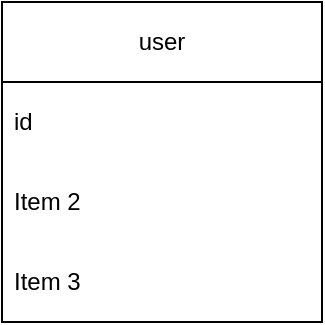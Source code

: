 <mxfile version="20.7.4" type="github">
  <diagram id="mrGP1nbBjJE-7ylbn2bu" name="Page-1">
    <mxGraphModel dx="794" dy="527" grid="1" gridSize="10" guides="1" tooltips="1" connect="1" arrows="1" fold="1" page="1" pageScale="1" pageWidth="1169" pageHeight="827" math="0" shadow="0">
      <root>
        <mxCell id="0" />
        <mxCell id="1" parent="0" />
        <mxCell id="9W-R-FU2pF3olqAembLH-1" value="user" style="swimlane;fontStyle=0;childLayout=stackLayout;horizontal=1;startSize=40;horizontalStack=0;resizeParent=1;resizeParentMax=0;resizeLast=0;collapsible=1;marginBottom=0;whiteSpace=wrap;html=1;" vertex="1" parent="1">
          <mxGeometry x="160" y="40" width="160" height="160" as="geometry" />
        </mxCell>
        <mxCell id="9W-R-FU2pF3olqAembLH-2" value="id" style="text;strokeColor=none;fillColor=none;align=left;verticalAlign=middle;spacingLeft=4;spacingRight=4;overflow=hidden;points=[[0,0.5],[1,0.5]];portConstraint=eastwest;rotatable=0;whiteSpace=wrap;html=1;" vertex="1" parent="9W-R-FU2pF3olqAembLH-1">
          <mxGeometry y="40" width="160" height="40" as="geometry" />
        </mxCell>
        <mxCell id="9W-R-FU2pF3olqAembLH-3" value="Item 2" style="text;strokeColor=none;fillColor=none;align=left;verticalAlign=middle;spacingLeft=4;spacingRight=4;overflow=hidden;points=[[0,0.5],[1,0.5]];portConstraint=eastwest;rotatable=0;whiteSpace=wrap;html=1;" vertex="1" parent="9W-R-FU2pF3olqAembLH-1">
          <mxGeometry y="80" width="160" height="40" as="geometry" />
        </mxCell>
        <mxCell id="9W-R-FU2pF3olqAembLH-4" value="Item 3" style="text;strokeColor=none;fillColor=none;align=left;verticalAlign=middle;spacingLeft=4;spacingRight=4;overflow=hidden;points=[[0,0.5],[1,0.5]];portConstraint=eastwest;rotatable=0;whiteSpace=wrap;html=1;" vertex="1" parent="9W-R-FU2pF3olqAembLH-1">
          <mxGeometry y="120" width="160" height="40" as="geometry" />
        </mxCell>
      </root>
    </mxGraphModel>
  </diagram>
</mxfile>
